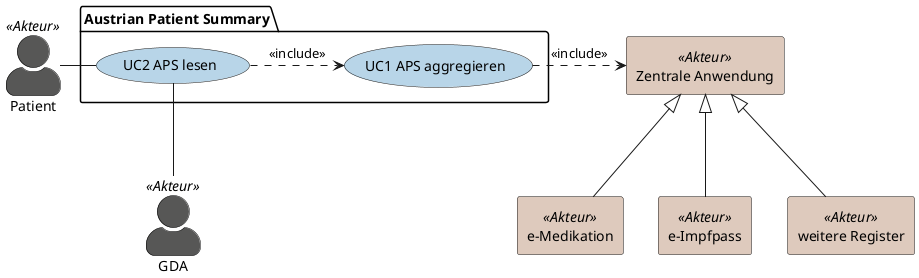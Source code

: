 @startuml
skinparam actorStyle awesome

skinparam actor<<Akteur>> {
  BackgroundColor #575756
  BorderColor Black
}

skinparam rectangle<<Akteur>> {
  BackgroundColor #decabd
  ActorFontName Courier
}

skinparam usecase {
  BackgroundColor #b8d5e8
  ActorFontName Courier
}

top to bottom direction
actor Patient <<Akteur>> as patient
actor GDA <<Akteur>> as gda
rectangle "e-Medikation"<<Akteur>> as reg_emed
rectangle "e-Impfpass"<<Akteur>> as reg_impf
rectangle "weitere Register"<<Akteur>> as reg_etc
rectangle "Zentrale Anwendung"<<Akteur>> as zentr_Anwendung

package "Austrian Patient Summary" {
  usecase "UC1 APS aggregieren" as UC1
  usecase "UC2 APS lesen" as UC2
}

:patient: -right- UC2
:gda: -up- UC2
:UC2: .> UC1 : <<include>>
UC1 .> zentr_Anwendung : <<include>>

zentr_Anwendung <|-down- reg_emed
zentr_Anwendung <|-down- reg_impf
zentr_Anwendung <|-down- reg_etc



@enduml